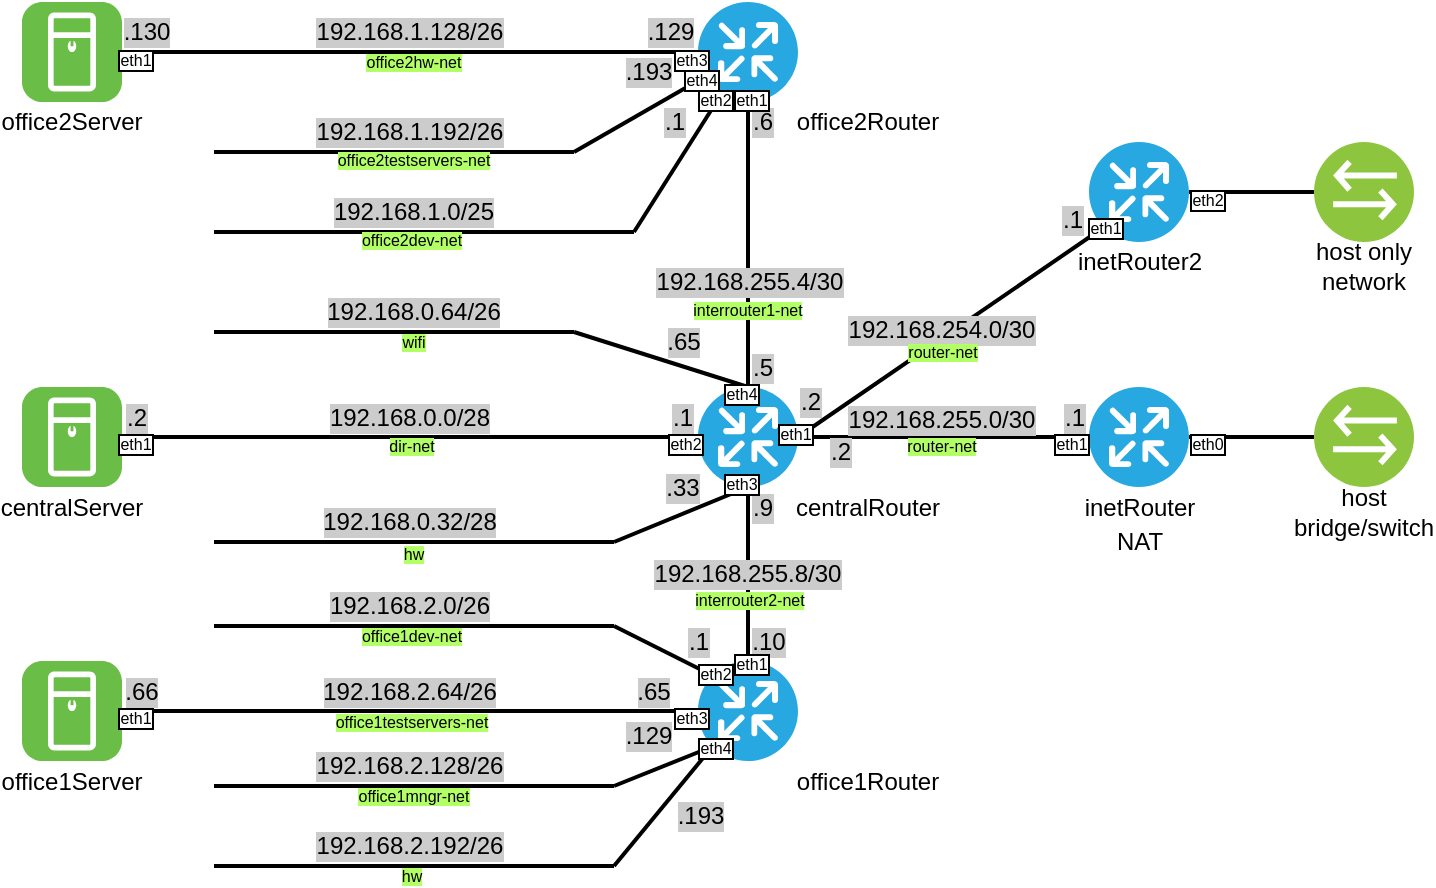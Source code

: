 <mxfile version="11.1.4" type="device"><diagram id="wCOB7Mn3mTyxz99wzJZy" name="Page-1"><mxGraphModel dx="748" dy="563" grid="1" gridSize="5" guides="1" tooltips="1" connect="1" arrows="1" fold="1" page="1" pageScale="1" pageWidth="1169" pageHeight="827" math="0" shadow="0"><root><mxCell id="0"/><mxCell id="1" parent="0"/><mxCell id="hw27MBPAoqrl_ZvKj2Mf-47" style="edgeStyle=none;rounded=0;orthogonalLoop=1;jettySize=auto;html=1;endArrow=none;endFill=0;strokeWidth=2;exitX=0.145;exitY=0.145;exitDx=0;exitDy=0;exitPerimeter=0;" parent="1" source="hw27MBPAoqrl_ZvKj2Mf-4" edge="1"><mxGeometry relative="1" as="geometry"><mxPoint x="532" y="508" as="targetPoint"/><mxPoint x="532" y="468" as="sourcePoint"/></mxGeometry></mxCell><mxCell id="hw27MBPAoqrl_ZvKj2Mf-16" style="edgeStyle=none;rounded=0;orthogonalLoop=1;jettySize=auto;html=1;exitX=1;exitY=0.5;exitDx=0;exitDy=0;exitPerimeter=0;entryX=0;entryY=0.5;entryDx=0;entryDy=0;endArrow=none;endFill=0;strokeWidth=2;" parent="1" source="hw27MBPAoqrl_ZvKj2Mf-1" target="hw27MBPAoqrl_ZvKj2Mf-15" edge="1"><mxGeometry relative="1" as="geometry"/></mxCell><mxCell id="hw27MBPAoqrl_ZvKj2Mf-1" value="" style="verticalLabelPosition=bottom;html=1;fillColor=#28A8E0;verticalAlign=top;points=[[0.145,0.145,0],[0.856,0.145,0],[0.855,0.855,0],[0.145,0.855,0],[0.5,0,0], [1,0.5,0], [0.5,1,0],[0,0.5,0]];pointerEvents=1;align=center;shape=mxgraph.cisco_safe.capability.routing;" parent="1" vertex="1"><mxGeometry x="769.5" y="388.5" width="50" height="50" as="geometry"/></mxCell><mxCell id="hw27MBPAoqrl_ZvKj2Mf-8" style="rounded=0;orthogonalLoop=1;jettySize=auto;html=1;exitX=1;exitY=0.5;exitDx=0;exitDy=0;exitPerimeter=0;entryX=0;entryY=0.5;entryDx=0;entryDy=0;entryPerimeter=0;endArrow=none;endFill=0;strokeWidth=2;" parent="1" source="hw27MBPAoqrl_ZvKj2Mf-2" target="hw27MBPAoqrl_ZvKj2Mf-1" edge="1"><mxGeometry relative="1" as="geometry"/></mxCell><mxCell id="hw27MBPAoqrl_ZvKj2Mf-9" style="edgeStyle=none;rounded=0;orthogonalLoop=1;jettySize=auto;html=1;exitX=0.5;exitY=0;exitDx=0;exitDy=0;exitPerimeter=0;entryX=0.5;entryY=1;entryDx=0;entryDy=0;entryPerimeter=0;endArrow=none;endFill=0;strokeWidth=2;" parent="1" source="hw27MBPAoqrl_ZvKj2Mf-2" target="hw27MBPAoqrl_ZvKj2Mf-3" edge="1"><mxGeometry relative="1" as="geometry"/></mxCell><mxCell id="hw27MBPAoqrl_ZvKj2Mf-10" style="edgeStyle=none;rounded=0;orthogonalLoop=1;jettySize=auto;html=1;exitX=0.5;exitY=1;exitDx=0;exitDy=0;exitPerimeter=0;entryX=0.5;entryY=0;entryDx=0;entryDy=0;entryPerimeter=0;endArrow=none;endFill=0;strokeWidth=2;" parent="1" source="hw27MBPAoqrl_ZvKj2Mf-2" target="hw27MBPAoqrl_ZvKj2Mf-4" edge="1"><mxGeometry relative="1" as="geometry"/></mxCell><mxCell id="hw27MBPAoqrl_ZvKj2Mf-11" style="edgeStyle=none;rounded=0;orthogonalLoop=1;jettySize=auto;html=1;exitX=0;exitY=0.5;exitDx=0;exitDy=0;exitPerimeter=0;entryX=1;entryY=0.5;entryDx=0;entryDy=0;entryPerimeter=0;endArrow=none;endFill=0;strokeWidth=2;" parent="1" source="hw27MBPAoqrl_ZvKj2Mf-2" target="hw27MBPAoqrl_ZvKj2Mf-5" edge="1"><mxGeometry relative="1" as="geometry"/></mxCell><mxCell id="hw27MBPAoqrl_ZvKj2Mf-39" style="edgeStyle=none;rounded=0;orthogonalLoop=1;jettySize=auto;html=1;endArrow=none;endFill=0;strokeWidth=2;exitX=0.5;exitY=0;exitDx=0;exitDy=0;exitPerimeter=0;" parent="1" source="hw27MBPAoqrl_ZvKj2Mf-2" edge="1"><mxGeometry relative="1" as="geometry"><mxPoint x="512" y="361" as="targetPoint"/></mxGeometry></mxCell><mxCell id="hw27MBPAoqrl_ZvKj2Mf-40" style="edgeStyle=none;rounded=0;orthogonalLoop=1;jettySize=auto;html=1;endArrow=none;endFill=0;strokeWidth=2;exitX=0.5;exitY=1;exitDx=0;exitDy=0;exitPerimeter=0;" parent="1" source="hw27MBPAoqrl_ZvKj2Mf-2" edge="1"><mxGeometry relative="1" as="geometry"><mxPoint x="532" y="466" as="targetPoint"/></mxGeometry></mxCell><mxCell id="31sORAovR5N-YYsuHTRW-7" style="edgeStyle=none;rounded=0;orthogonalLoop=1;jettySize=auto;html=1;exitX=1;exitY=0.5;exitDx=0;exitDy=0;exitPerimeter=0;endArrow=none;endFill=0;strokeWidth=2;entryX=0.145;entryY=0.855;entryDx=0;entryDy=0;entryPerimeter=0;" edge="1" parent="1" source="hw27MBPAoqrl_ZvKj2Mf-2" target="31sORAovR5N-YYsuHTRW-1"><mxGeometry relative="1" as="geometry"><mxPoint x="635" y="385" as="targetPoint"/></mxGeometry></mxCell><mxCell id="hw27MBPAoqrl_ZvKj2Mf-2" value="" style="verticalLabelPosition=bottom;html=1;fillColor=#28A8E0;verticalAlign=top;points=[[0.145,0.145,0],[0.856,0.145,0],[0.855,0.855,0],[0.145,0.855,0],[0.5,0,0], [1,0.5,0], [0.5,1,0],[0,0.5,0]];pointerEvents=1;align=center;shape=mxgraph.cisco_safe.capability.routing;" parent="1" vertex="1"><mxGeometry x="574" y="388.5" width="50" height="50" as="geometry"/></mxCell><mxCell id="hw27MBPAoqrl_ZvKj2Mf-13" style="edgeStyle=none;rounded=0;orthogonalLoop=1;jettySize=auto;html=1;exitX=0;exitY=0.5;exitDx=0;exitDy=0;exitPerimeter=0;entryX=1;entryY=0.5;entryDx=0;entryDy=0;entryPerimeter=0;endArrow=none;endFill=0;strokeWidth=2;" parent="1" source="hw27MBPAoqrl_ZvKj2Mf-3" target="hw27MBPAoqrl_ZvKj2Mf-6" edge="1"><mxGeometry relative="1" as="geometry"/></mxCell><mxCell id="hw27MBPAoqrl_ZvKj2Mf-3" value="" style="verticalLabelPosition=bottom;html=1;fillColor=#28A8E0;verticalAlign=top;points=[[0.145,0.145,0],[0.856,0.145,0],[0.855,0.855,0],[0.145,0.855,0],[0.5,0,0], [1,0.5,0], [0.5,1,0],[0,0.5,0]];pointerEvents=1;align=center;shape=mxgraph.cisco_safe.capability.routing;" parent="1" vertex="1"><mxGeometry x="574" y="196" width="50" height="50" as="geometry"/></mxCell><mxCell id="hw27MBPAoqrl_ZvKj2Mf-12" style="edgeStyle=none;rounded=0;orthogonalLoop=1;jettySize=auto;html=1;exitX=0;exitY=0.5;exitDx=0;exitDy=0;exitPerimeter=0;entryX=1;entryY=0.5;entryDx=0;entryDy=0;entryPerimeter=0;endArrow=none;endFill=0;strokeWidth=2;" parent="1" source="hw27MBPAoqrl_ZvKj2Mf-4" target="hw27MBPAoqrl_ZvKj2Mf-7" edge="1"><mxGeometry relative="1" as="geometry"/></mxCell><mxCell id="hw27MBPAoqrl_ZvKj2Mf-4" value="" style="verticalLabelPosition=bottom;html=1;fillColor=#28A8E0;verticalAlign=top;points=[[0.145,0.145,0],[0.856,0.145,0],[0.855,0.855,0],[0.145,0.855,0],[0.5,0,0], [1,0.5,0], [0.5,1,0],[0,0.5,0]];pointerEvents=1;align=center;shape=mxgraph.cisco_safe.capability.routing;" parent="1" vertex="1"><mxGeometry x="574" y="525.5" width="50" height="50" as="geometry"/></mxCell><mxCell id="hw27MBPAoqrl_ZvKj2Mf-5" value="" style="verticalLabelPosition=bottom;html=1;fillColor=#6ABD46;verticalAlign=top;align=center;points=[[0.06,0.06,0],[0.94,0.06,0],[0.94,0.94,0],[0.06,0.94,0],[0.25,0,0],[0.5,0,0],[0.75,0,0],[1,0.25,0],[1,0.5,0],[1,0.75,0],[0.75,1,0],[0.5,1,0],[0.25,1,0],[0,0.75,0],[0,0.5,0],[0,0.25,0]];pointerEvents=1;shape=mxgraph.cisco_safe.architecture.server;" parent="1" vertex="1"><mxGeometry x="236" y="388.5" width="50" height="50" as="geometry"/></mxCell><mxCell id="hw27MBPAoqrl_ZvKj2Mf-6" value="" style="verticalLabelPosition=bottom;html=1;fillColor=#6ABD46;verticalAlign=top;align=center;points=[[0.06,0.06,0],[0.94,0.06,0],[0.94,0.94,0],[0.06,0.94,0],[0.25,0,0],[0.5,0,0],[0.75,0,0],[1,0.25,0],[1,0.5,0],[1,0.75,0],[0.75,1,0],[0.5,1,0],[0.25,1,0],[0,0.75,0],[0,0.5,0],[0,0.25,0]];pointerEvents=1;shape=mxgraph.cisco_safe.architecture.server;" parent="1" vertex="1"><mxGeometry x="236" y="196" width="50" height="50" as="geometry"/></mxCell><mxCell id="hw27MBPAoqrl_ZvKj2Mf-7" value="" style="verticalLabelPosition=bottom;html=1;fillColor=#6ABD46;verticalAlign=top;align=center;points=[[0.06,0.06,0],[0.94,0.06,0],[0.94,0.94,0],[0.06,0.94,0],[0.25,0,0],[0.5,0,0],[0.75,0,0],[1,0.25,0],[1,0.5,0],[1,0.75,0],[0.75,1,0],[0.5,1,0],[0.25,1,0],[0,0.75,0],[0,0.5,0],[0,0.25,0]];pointerEvents=1;shape=mxgraph.cisco_safe.architecture.server;" parent="1" vertex="1"><mxGeometry x="236" y="525.5" width="50" height="50" as="geometry"/></mxCell><mxCell id="hw27MBPAoqrl_ZvKj2Mf-15" value="" style="aspect=fixed;perimeter=ellipsePerimeter;html=1;align=center;shadow=0;dashed=0;fontColor=#4277BB;labelBackgroundColor=#ffffff;fontSize=12;spacingTop=3;image;image=img/lib/ibm/vpc/Bridge.svg;" parent="1" vertex="1"><mxGeometry x="882" y="388.5" width="50" height="50" as="geometry"/></mxCell><mxCell id="hw27MBPAoqrl_ZvKj2Mf-17" value="inetRouter" style="text;html=1;strokeColor=none;fillColor=none;align=center;verticalAlign=middle;whiteSpace=wrap;rounded=0;" parent="1" vertex="1"><mxGeometry x="759.5" y="438.5" width="70" height="20" as="geometry"/></mxCell><mxCell id="hw27MBPAoqrl_ZvKj2Mf-18" value="centralRouter" style="text;html=1;strokeColor=none;fillColor=none;align=center;verticalAlign=middle;whiteSpace=wrap;rounded=0;" parent="1" vertex="1"><mxGeometry x="624" y="438.5" width="70" height="20" as="geometry"/></mxCell><mxCell id="hw27MBPAoqrl_ZvKj2Mf-19" value="office1Router" style="text;html=1;strokeColor=none;fillColor=none;align=center;verticalAlign=middle;whiteSpace=wrap;rounded=0;" parent="1" vertex="1"><mxGeometry x="624" y="575.5" width="70" height="20" as="geometry"/></mxCell><mxCell id="hw27MBPAoqrl_ZvKj2Mf-20" value="office2Router" style="text;html=1;strokeColor=none;fillColor=none;align=center;verticalAlign=middle;whiteSpace=wrap;rounded=0;" parent="1" vertex="1"><mxGeometry x="624" y="246" width="70" height="20" as="geometry"/></mxCell><mxCell id="hw27MBPAoqrl_ZvKj2Mf-21" value="centralServer" style="text;html=1;strokeColor=none;fillColor=none;align=center;verticalAlign=middle;whiteSpace=wrap;rounded=0;" parent="1" vertex="1"><mxGeometry x="226" y="438.5" width="70" height="20" as="geometry"/></mxCell><mxCell id="hw27MBPAoqrl_ZvKj2Mf-22" value="office2Server" style="text;html=1;strokeColor=none;fillColor=none;align=center;verticalAlign=middle;whiteSpace=wrap;rounded=0;" parent="1" vertex="1"><mxGeometry x="226" y="246" width="70" height="20" as="geometry"/></mxCell><mxCell id="hw27MBPAoqrl_ZvKj2Mf-23" value="office1Server" style="text;html=1;strokeColor=none;fillColor=none;align=center;verticalAlign=middle;whiteSpace=wrap;rounded=0;" parent="1" vertex="1"><mxGeometry x="226" y="575.5" width="70" height="20" as="geometry"/></mxCell><mxCell id="hw27MBPAoqrl_ZvKj2Mf-24" value="NAT" style="text;html=1;strokeColor=none;fillColor=none;align=center;verticalAlign=middle;whiteSpace=wrap;rounded=0;" parent="1" vertex="1"><mxGeometry x="759.5" y="456" width="70" height="20" as="geometry"/></mxCell><mxCell id="hw27MBPAoqrl_ZvKj2Mf-25" value="192.168.255.0/30" style="text;html=1;strokeColor=none;fillColor=none;align=center;verticalAlign=middle;whiteSpace=wrap;rounded=0;labelBackgroundColor=#CCCCCC;" parent="1" vertex="1"><mxGeometry x="646" y="394.5" width="100" height="20" as="geometry"/></mxCell><mxCell id="hw27MBPAoqrl_ZvKj2Mf-26" value=".1" style="text;html=1;strokeColor=none;fillColor=none;align=center;verticalAlign=middle;whiteSpace=wrap;rounded=0;labelBackgroundColor=#CCCCCC;" parent="1" vertex="1"><mxGeometry x="754.5" y="393.5" width="15" height="20" as="geometry"/></mxCell><mxCell id="hw27MBPAoqrl_ZvKj2Mf-28" value=".2" style="text;html=1;strokeColor=none;fillColor=none;align=center;verticalAlign=middle;whiteSpace=wrap;rounded=0;labelBackgroundColor=#CCCCCC;" parent="1" vertex="1"><mxGeometry x="638" y="411" width="15" height="20" as="geometry"/></mxCell><mxCell id="hw27MBPAoqrl_ZvKj2Mf-29" value="192.168.255.4/30" style="text;html=1;strokeColor=none;fillColor=none;align=center;verticalAlign=middle;whiteSpace=wrap;rounded=0;labelBackgroundColor=#CCCCCC;" parent="1" vertex="1"><mxGeometry x="549.5" y="326" width="100" height="20" as="geometry"/></mxCell><mxCell id="hw27MBPAoqrl_ZvKj2Mf-30" value="192.168.255.8/30" style="text;html=1;strokeColor=none;fillColor=none;align=center;verticalAlign=middle;whiteSpace=wrap;rounded=0;labelBackgroundColor=#CCCCCC;" parent="1" vertex="1"><mxGeometry x="549" y="472" width="100" height="20" as="geometry"/></mxCell><mxCell id="hw27MBPAoqrl_ZvKj2Mf-31" value=".5" style="text;html=1;strokeColor=none;fillColor=none;align=center;verticalAlign=middle;whiteSpace=wrap;rounded=0;labelBackgroundColor=#CCCCCC;" parent="1" vertex="1"><mxGeometry x="599" y="368.5" width="15" height="20" as="geometry"/></mxCell><mxCell id="hw27MBPAoqrl_ZvKj2Mf-32" value=".9" style="text;html=1;strokeColor=none;fillColor=none;align=center;verticalAlign=middle;whiteSpace=wrap;rounded=0;labelBackgroundColor=#CCCCCC;" parent="1" vertex="1"><mxGeometry x="599" y="438.5" width="15" height="20" as="geometry"/></mxCell><mxCell id="hw27MBPAoqrl_ZvKj2Mf-33" value=".10" style="text;html=1;strokeColor=none;fillColor=none;align=center;verticalAlign=middle;whiteSpace=wrap;rounded=0;labelBackgroundColor=#CCCCCC;" parent="1" vertex="1"><mxGeometry x="602" y="505.5" width="15" height="20" as="geometry"/></mxCell><mxCell id="hw27MBPAoqrl_ZvKj2Mf-34" value=".6" style="text;html=1;strokeColor=none;fillColor=none;align=center;verticalAlign=middle;whiteSpace=wrap;rounded=0;labelBackgroundColor=#CCCCCC;" parent="1" vertex="1"><mxGeometry x="599" y="246" width="15" height="20" as="geometry"/></mxCell><mxCell id="hw27MBPAoqrl_ZvKj2Mf-35" value=".1" style="text;html=1;strokeColor=none;fillColor=none;align=center;verticalAlign=middle;whiteSpace=wrap;rounded=0;labelBackgroundColor=#CCCCCC;" parent="1" vertex="1"><mxGeometry x="559" y="393.5" width="15" height="20" as="geometry"/></mxCell><mxCell id="hw27MBPAoqrl_ZvKj2Mf-36" value=".2" style="text;html=1;strokeColor=none;fillColor=none;align=center;verticalAlign=middle;whiteSpace=wrap;rounded=0;labelBackgroundColor=#CCCCCC;" parent="1" vertex="1"><mxGeometry x="286" y="393.5" width="15" height="20" as="geometry"/></mxCell><mxCell id="hw27MBPAoqrl_ZvKj2Mf-37" value="192.168.0.0/28" style="text;html=1;strokeColor=none;fillColor=none;align=center;verticalAlign=middle;whiteSpace=wrap;rounded=0;labelBackgroundColor=#CCCCCC;" parent="1" vertex="1"><mxGeometry x="380" y="396" width="100" height="15" as="geometry"/></mxCell><mxCell id="hw27MBPAoqrl_ZvKj2Mf-41" style="edgeStyle=none;rounded=0;orthogonalLoop=1;jettySize=auto;html=1;endArrow=none;endFill=0;strokeWidth=2;" parent="1" edge="1"><mxGeometry relative="1" as="geometry"><mxPoint x="332" y="361" as="targetPoint"/><mxPoint x="512" y="361" as="sourcePoint"/></mxGeometry></mxCell><mxCell id="hw27MBPAoqrl_ZvKj2Mf-42" style="edgeStyle=none;rounded=0;orthogonalLoop=1;jettySize=auto;html=1;endArrow=none;endFill=0;strokeWidth=2;" parent="1" edge="1"><mxGeometry relative="1" as="geometry"><mxPoint x="332" y="466" as="targetPoint"/><mxPoint x="532" y="466" as="sourcePoint"/></mxGeometry></mxCell><mxCell id="hw27MBPAoqrl_ZvKj2Mf-43" value="192.168.0.32/28" style="text;html=1;strokeColor=none;fillColor=none;align=center;verticalAlign=middle;whiteSpace=wrap;rounded=0;labelBackgroundColor=#CCCCCC;" parent="1" vertex="1"><mxGeometry x="380" y="446" width="100" height="20" as="geometry"/></mxCell><mxCell id="hw27MBPAoqrl_ZvKj2Mf-44" value="192.168.0.64/26" style="text;html=1;strokeColor=none;fillColor=none;align=center;verticalAlign=middle;whiteSpace=wrap;rounded=0;labelBackgroundColor=#CCCCCC;" parent="1" vertex="1"><mxGeometry x="382" y="341" width="100" height="20" as="geometry"/></mxCell><mxCell id="hw27MBPAoqrl_ZvKj2Mf-45" value=".33" style="text;html=1;strokeColor=none;fillColor=none;align=center;verticalAlign=middle;whiteSpace=wrap;rounded=0;labelBackgroundColor=#CCCCCC;" parent="1" vertex="1"><mxGeometry x="559" y="428.5" width="15" height="20" as="geometry"/></mxCell><mxCell id="hw27MBPAoqrl_ZvKj2Mf-46" value=".65" style="text;html=1;strokeColor=none;fillColor=none;align=center;verticalAlign=middle;whiteSpace=wrap;rounded=0;labelBackgroundColor=#CCCCCC;" parent="1" vertex="1"><mxGeometry x="557.5" y="356" width="18" height="20" as="geometry"/></mxCell><mxCell id="hw27MBPAoqrl_ZvKj2Mf-48" value="192.168.2.64/26" style="text;html=1;strokeColor=none;fillColor=none;align=center;verticalAlign=middle;whiteSpace=wrap;rounded=0;labelBackgroundColor=#CCCCCC;" parent="1" vertex="1"><mxGeometry x="380" y="530.5" width="100" height="20" as="geometry"/></mxCell><mxCell id="hw27MBPAoqrl_ZvKj2Mf-49" value=".65" style="text;html=1;strokeColor=none;fillColor=none;align=center;verticalAlign=middle;whiteSpace=wrap;rounded=0;labelBackgroundColor=#CCCCCC;" parent="1" vertex="1"><mxGeometry x="542" y="531" width="20" height="20" as="geometry"/></mxCell><mxCell id="hw27MBPAoqrl_ZvKj2Mf-50" value=".66" style="text;html=1;strokeColor=none;fillColor=none;align=center;verticalAlign=middle;whiteSpace=wrap;rounded=0;labelBackgroundColor=#CCCCCC;" parent="1" vertex="1"><mxGeometry x="286" y="530.5" width="20" height="20" as="geometry"/></mxCell><mxCell id="hw27MBPAoqrl_ZvKj2Mf-51" style="edgeStyle=none;rounded=0;orthogonalLoop=1;jettySize=auto;html=1;endArrow=none;endFill=0;strokeWidth=2;" parent="1" edge="1"><mxGeometry relative="1" as="geometry"><mxPoint x="332" y="508" as="targetPoint"/><mxPoint x="532" y="508" as="sourcePoint"/></mxGeometry></mxCell><mxCell id="hw27MBPAoqrl_ZvKj2Mf-52" value="192.168.2.0/26" style="text;html=1;strokeColor=none;fillColor=none;align=center;verticalAlign=middle;whiteSpace=wrap;rounded=0;labelBackgroundColor=#CCCCCC;" parent="1" vertex="1"><mxGeometry x="380" y="488" width="100" height="20" as="geometry"/></mxCell><mxCell id="hw27MBPAoqrl_ZvKj2Mf-53" value=".1" style="text;html=1;strokeColor=none;fillColor=none;align=center;verticalAlign=middle;whiteSpace=wrap;rounded=0;labelBackgroundColor=#CCCCCC;" parent="1" vertex="1"><mxGeometry x="566.5" y="505.5" width="15" height="20" as="geometry"/></mxCell><mxCell id="hw27MBPAoqrl_ZvKj2Mf-54" style="edgeStyle=none;rounded=0;orthogonalLoop=1;jettySize=auto;html=1;endArrow=none;endFill=0;strokeWidth=2;exitX=0.145;exitY=0.855;exitDx=0;exitDy=0;exitPerimeter=0;" parent="1" source="hw27MBPAoqrl_ZvKj2Mf-4" edge="1"><mxGeometry relative="1" as="geometry"><mxPoint x="532" y="588" as="targetPoint"/><mxPoint x="562" y="568" as="sourcePoint"/></mxGeometry></mxCell><mxCell id="hw27MBPAoqrl_ZvKj2Mf-55" style="edgeStyle=none;rounded=0;orthogonalLoop=1;jettySize=auto;html=1;endArrow=none;endFill=0;strokeWidth=2;" parent="1" edge="1"><mxGeometry relative="1" as="geometry"><mxPoint x="332" y="588" as="targetPoint"/><mxPoint x="532" y="588" as="sourcePoint"/></mxGeometry></mxCell><mxCell id="hw27MBPAoqrl_ZvKj2Mf-56" value="192.168.2.128/26" style="text;html=1;strokeColor=none;fillColor=none;align=center;verticalAlign=middle;whiteSpace=wrap;rounded=0;labelBackgroundColor=#CCCCCC;" parent="1" vertex="1"><mxGeometry x="380" y="568" width="100" height="20" as="geometry"/></mxCell><mxCell id="hw27MBPAoqrl_ZvKj2Mf-57" style="edgeStyle=none;rounded=0;orthogonalLoop=1;jettySize=auto;html=1;endArrow=none;endFill=0;strokeWidth=2;" parent="1" edge="1"><mxGeometry relative="1" as="geometry"><mxPoint x="332" y="628" as="targetPoint"/><mxPoint x="532" y="628" as="sourcePoint"/></mxGeometry></mxCell><mxCell id="hw27MBPAoqrl_ZvKj2Mf-58" value="192.168.2.192/26" style="text;html=1;strokeColor=none;fillColor=none;align=center;verticalAlign=middle;whiteSpace=wrap;rounded=0;labelBackgroundColor=#CCCCCC;" parent="1" vertex="1"><mxGeometry x="380" y="608" width="100" height="20" as="geometry"/></mxCell><mxCell id="hw27MBPAoqrl_ZvKj2Mf-59" style="edgeStyle=none;rounded=0;orthogonalLoop=1;jettySize=auto;html=1;endArrow=none;endFill=0;strokeWidth=2;exitX=0.145;exitY=0.855;exitDx=0;exitDy=0;exitPerimeter=0;" parent="1" source="hw27MBPAoqrl_ZvKj2Mf-4" edge="1"><mxGeometry relative="1" as="geometry"><mxPoint x="532" y="628" as="targetPoint"/><mxPoint x="579" y="569.493" as="sourcePoint"/></mxGeometry></mxCell><mxCell id="hw27MBPAoqrl_ZvKj2Mf-60" value=".129" style="text;html=1;strokeColor=none;fillColor=none;align=center;verticalAlign=middle;whiteSpace=wrap;rounded=0;labelBackgroundColor=#CCCCCC;" parent="1" vertex="1"><mxGeometry x="537" y="553" width="25" height="20" as="geometry"/></mxCell><mxCell id="hw27MBPAoqrl_ZvKj2Mf-61" value=".193" style="text;html=1;strokeColor=none;fillColor=none;align=center;verticalAlign=middle;whiteSpace=wrap;rounded=0;labelBackgroundColor=#CCCCCC;" parent="1" vertex="1"><mxGeometry x="563" y="593" width="25" height="20" as="geometry"/></mxCell><mxCell id="hw27MBPAoqrl_ZvKj2Mf-62" value="192.168.1.128/26" style="text;html=1;strokeColor=none;fillColor=none;align=center;verticalAlign=middle;whiteSpace=wrap;rounded=0;labelBackgroundColor=#CCCCCC;" parent="1" vertex="1"><mxGeometry x="380" y="201" width="100" height="20" as="geometry"/></mxCell><mxCell id="hw27MBPAoqrl_ZvKj2Mf-63" value=".129" style="text;html=1;strokeColor=none;fillColor=none;align=center;verticalAlign=middle;whiteSpace=wrap;rounded=0;labelBackgroundColor=#CCCCCC;" parent="1" vertex="1"><mxGeometry x="547" y="201" width="27" height="20" as="geometry"/></mxCell><mxCell id="hw27MBPAoqrl_ZvKj2Mf-64" value=".130" style="text;html=1;strokeColor=none;fillColor=none;align=center;verticalAlign=middle;whiteSpace=wrap;rounded=0;labelBackgroundColor=#CCCCCC;" parent="1" vertex="1"><mxGeometry x="286" y="201" width="25" height="20" as="geometry"/></mxCell><mxCell id="hw27MBPAoqrl_ZvKj2Mf-65" style="edgeStyle=none;rounded=0;orthogonalLoop=1;jettySize=auto;html=1;endArrow=none;endFill=0;strokeWidth=2;" parent="1" source="hw27MBPAoqrl_ZvKj2Mf-3" edge="1"><mxGeometry relative="1" as="geometry"><mxPoint x="512" y="271" as="targetPoint"/><mxPoint x="574" y="237.149" as="sourcePoint"/></mxGeometry></mxCell><mxCell id="hw27MBPAoqrl_ZvKj2Mf-66" style="edgeStyle=none;rounded=0;orthogonalLoop=1;jettySize=auto;html=1;endArrow=none;endFill=0;strokeWidth=2;" parent="1" edge="1"><mxGeometry relative="1" as="geometry"><mxPoint x="332" y="271" as="targetPoint"/><mxPoint x="512" y="271" as="sourcePoint"/></mxGeometry></mxCell><mxCell id="hw27MBPAoqrl_ZvKj2Mf-67" value="192.168.1.0/25" style="text;html=1;strokeColor=none;fillColor=none;align=center;verticalAlign=middle;whiteSpace=wrap;rounded=0;labelBackgroundColor=#CCCCCC;" parent="1" vertex="1"><mxGeometry x="382" y="293.5" width="100" height="15" as="geometry"/></mxCell><mxCell id="hw27MBPAoqrl_ZvKj2Mf-68" value=".1" style="text;html=1;strokeColor=none;fillColor=none;align=center;verticalAlign=middle;whiteSpace=wrap;rounded=0;labelBackgroundColor=#CCCCCC;" parent="1" vertex="1"><mxGeometry x="554.5" y="246" width="15" height="20" as="geometry"/></mxCell><mxCell id="hw27MBPAoqrl_ZvKj2Mf-69" value="192.168.1.192/26" style="text;html=1;strokeColor=none;fillColor=none;align=center;verticalAlign=middle;whiteSpace=wrap;rounded=0;labelBackgroundColor=#CCCCCC;" parent="1" vertex="1"><mxGeometry x="380" y="253.5" width="100" height="15" as="geometry"/></mxCell><mxCell id="hw27MBPAoqrl_ZvKj2Mf-70" style="edgeStyle=none;rounded=0;orthogonalLoop=1;jettySize=auto;html=1;endArrow=none;endFill=0;strokeWidth=2;" parent="1" edge="1"><mxGeometry relative="1" as="geometry"><mxPoint x="332" y="311" as="targetPoint"/><mxPoint x="542" y="311" as="sourcePoint"/></mxGeometry></mxCell><mxCell id="hw27MBPAoqrl_ZvKj2Mf-71" style="edgeStyle=none;rounded=0;orthogonalLoop=1;jettySize=auto;html=1;endArrow=none;endFill=0;strokeWidth=2;" parent="1" source="hw27MBPAoqrl_ZvKj2Mf-3" edge="1"><mxGeometry relative="1" as="geometry"><mxPoint x="542" y="311" as="targetPoint"/><mxPoint x="582.714" y="248.5" as="sourcePoint"/></mxGeometry></mxCell><mxCell id="hw27MBPAoqrl_ZvKj2Mf-72" value=".193" style="text;html=1;strokeColor=none;fillColor=none;align=center;verticalAlign=middle;whiteSpace=wrap;rounded=0;labelBackgroundColor=#CCCCCC;" parent="1" vertex="1"><mxGeometry x="542" y="221" width="15" height="20" as="geometry"/></mxCell><mxCell id="hw27MBPAoqrl_ZvKj2Mf-74" value="host bridge/switch" style="text;html=1;strokeColor=none;fillColor=none;align=center;verticalAlign=middle;whiteSpace=wrap;rounded=0;" parent="1" vertex="1"><mxGeometry x="872" y="438.5" width="70" height="25" as="geometry"/></mxCell><mxCell id="hw27MBPAoqrl_ZvKj2Mf-76" value="eth1" style="text;html=1;strokeColor=none;fillColor=none;align=center;verticalAlign=middle;whiteSpace=wrap;rounded=0;labelBackgroundColor=#ffffff;labelBorderColor=#000000;fontSize=8;spacing=0;" parent="1" vertex="1"><mxGeometry x="752" y="411" width="18" height="12" as="geometry"/></mxCell><mxCell id="hw27MBPAoqrl_ZvKj2Mf-77" value="eth0" style="text;html=1;strokeColor=none;fillColor=none;align=center;verticalAlign=middle;whiteSpace=wrap;rounded=0;labelBackgroundColor=#ffffff;labelBorderColor=#000000;fontSize=8;spacing=0;" parent="1" vertex="1"><mxGeometry x="819.5" y="411" width="18" height="12" as="geometry"/></mxCell><mxCell id="hw27MBPAoqrl_ZvKj2Mf-78" value="eth1" style="text;html=1;strokeColor=none;fillColor=none;align=center;verticalAlign=middle;whiteSpace=wrap;rounded=0;labelBackgroundColor=#ffffff;labelBorderColor=#000000;fontSize=8;spacing=0;" parent="1" vertex="1"><mxGeometry x="613.5" y="406" width="18" height="12" as="geometry"/></mxCell><mxCell id="hw27MBPAoqrl_ZvKj2Mf-79" value="eth2" style="text;html=1;strokeColor=none;fillColor=none;align=center;verticalAlign=middle;whiteSpace=wrap;rounded=0;labelBackgroundColor=#ffffff;labelBorderColor=#000000;fontSize=8;spacing=0;" parent="1" vertex="1"><mxGeometry x="559" y="411" width="18" height="12" as="geometry"/></mxCell><mxCell id="hw27MBPAoqrl_ZvKj2Mf-80" value="eth3" style="text;html=1;strokeColor=none;fillColor=none;align=center;verticalAlign=middle;whiteSpace=wrap;rounded=0;labelBackgroundColor=#ffffff;labelBorderColor=#000000;fontSize=8;spacing=0;" parent="1" vertex="1"><mxGeometry x="587" y="431" width="18" height="12" as="geometry"/></mxCell><mxCell id="hw27MBPAoqrl_ZvKj2Mf-81" value="eth4" style="text;html=1;strokeColor=none;fillColor=none;align=center;verticalAlign=middle;whiteSpace=wrap;rounded=0;labelBackgroundColor=#ffffff;labelBorderColor=#000000;fontSize=8;spacing=0;" parent="1" vertex="1"><mxGeometry x="587" y="386" width="18" height="12" as="geometry"/></mxCell><mxCell id="hw27MBPAoqrl_ZvKj2Mf-82" value="eth1" style="text;html=1;strokeColor=none;fillColor=none;align=center;verticalAlign=middle;whiteSpace=wrap;rounded=0;labelBackgroundColor=#ffffff;labelBorderColor=#000000;fontSize=8;spacing=0;" parent="1" vertex="1"><mxGeometry x="283.5" y="411" width="18" height="12" as="geometry"/></mxCell><mxCell id="hw27MBPAoqrl_ZvKj2Mf-83" value="eth1" style="text;html=1;strokeColor=none;fillColor=none;align=center;verticalAlign=middle;whiteSpace=wrap;rounded=0;labelBackgroundColor=#ffffff;labelBorderColor=#000000;fontSize=8;spacing=0;" parent="1" vertex="1"><mxGeometry x="591.5" y="238.5" width="18" height="12" as="geometry"/></mxCell><mxCell id="hw27MBPAoqrl_ZvKj2Mf-84" value="eth2" style="text;html=1;strokeColor=none;fillColor=none;align=center;verticalAlign=middle;whiteSpace=wrap;rounded=0;labelBackgroundColor=#ffffff;labelBorderColor=#000000;fontSize=8;spacing=0;" parent="1" vertex="1"><mxGeometry x="573.5" y="238.5" width="18" height="12" as="geometry"/></mxCell><mxCell id="hw27MBPAoqrl_ZvKj2Mf-85" value="eth3" style="text;html=1;strokeColor=none;fillColor=none;align=center;verticalAlign=middle;whiteSpace=wrap;rounded=0;labelBackgroundColor=#ffffff;labelBorderColor=#000000;fontSize=8;spacing=0;" parent="1" vertex="1"><mxGeometry x="562" y="218.5" width="18" height="12" as="geometry"/></mxCell><mxCell id="hw27MBPAoqrl_ZvKj2Mf-86" value="eth4" style="text;html=1;strokeColor=none;fillColor=none;align=center;verticalAlign=middle;whiteSpace=wrap;rounded=0;labelBackgroundColor=#ffffff;labelBorderColor=#000000;fontSize=8;spacing=0;" parent="1" vertex="1"><mxGeometry x="567" y="228.5" width="18" height="12" as="geometry"/></mxCell><mxCell id="hw27MBPAoqrl_ZvKj2Mf-88" value="eth1" style="text;html=1;strokeColor=none;fillColor=none;align=center;verticalAlign=middle;whiteSpace=wrap;rounded=0;labelBackgroundColor=#ffffff;labelBorderColor=#000000;fontSize=8;spacing=0;" parent="1" vertex="1"><mxGeometry x="283.5" y="218.5" width="18" height="12" as="geometry"/></mxCell><mxCell id="hw27MBPAoqrl_ZvKj2Mf-89" value="eth1" style="text;html=1;strokeColor=none;fillColor=none;align=center;verticalAlign=middle;whiteSpace=wrap;rounded=0;labelBackgroundColor=#ffffff;labelBorderColor=#000000;fontSize=8;spacing=0;" parent="1" vertex="1"><mxGeometry x="592" y="521" width="18" height="12" as="geometry"/></mxCell><mxCell id="hw27MBPAoqrl_ZvKj2Mf-90" value="eth2" style="text;html=1;strokeColor=none;fillColor=none;align=center;verticalAlign=middle;whiteSpace=wrap;rounded=0;labelBackgroundColor=#ffffff;labelBorderColor=#000000;fontSize=8;spacing=0;" parent="1" vertex="1"><mxGeometry x="574" y="526" width="18" height="12" as="geometry"/></mxCell><mxCell id="hw27MBPAoqrl_ZvKj2Mf-91" value="eth3" style="text;html=1;strokeColor=none;fillColor=none;align=center;verticalAlign=middle;whiteSpace=wrap;rounded=0;labelBackgroundColor=#ffffff;labelBorderColor=#000000;fontSize=8;spacing=0;" parent="1" vertex="1"><mxGeometry x="562" y="548" width="18" height="12" as="geometry"/></mxCell><mxCell id="hw27MBPAoqrl_ZvKj2Mf-92" value="eth4" style="text;html=1;strokeColor=none;fillColor=none;align=center;verticalAlign=middle;whiteSpace=wrap;rounded=0;labelBackgroundColor=#ffffff;labelBorderColor=#000000;fontSize=8;spacing=0;" parent="1" vertex="1"><mxGeometry x="574" y="563" width="18" height="12" as="geometry"/></mxCell><mxCell id="hw27MBPAoqrl_ZvKj2Mf-93" value="eth1" style="text;html=1;strokeColor=none;fillColor=none;align=center;verticalAlign=middle;whiteSpace=wrap;rounded=0;labelBackgroundColor=#ffffff;labelBorderColor=#000000;fontSize=8;spacing=0;" parent="1" vertex="1"><mxGeometry x="283.5" y="548" width="18" height="12" as="geometry"/></mxCell><mxCell id="fYF7TCwd4WRDXskS5MnX-1" value="router-net" style="text;html=1;strokeColor=none;fillColor=none;align=center;verticalAlign=middle;whiteSpace=wrap;rounded=0;fontSize=8;labelBackgroundColor=#B3FF66;" parent="1" vertex="1"><mxGeometry x="676" y="413" width="40" height="10" as="geometry"/></mxCell><mxCell id="fYF7TCwd4WRDXskS5MnX-2" value="dir-net" style="text;html=1;strokeColor=none;fillColor=none;align=center;verticalAlign=middle;whiteSpace=wrap;rounded=0;fontSize=8;labelBackgroundColor=#B3FF66;" parent="1" vertex="1"><mxGeometry x="410.5" y="413" width="40" height="10" as="geometry"/></mxCell><mxCell id="fYF7TCwd4WRDXskS5MnX-3" value="interrouter1-net" style="text;html=1;strokeColor=none;fillColor=none;align=center;verticalAlign=middle;whiteSpace=wrap;rounded=0;fontSize=8;labelBackgroundColor=#B3FF66;" parent="1" vertex="1"><mxGeometry x="569" y="345" width="60" height="10" as="geometry"/></mxCell><mxCell id="fYF7TCwd4WRDXskS5MnX-4" value="interrouter2-net" style="text;html=1;strokeColor=none;fillColor=none;align=center;verticalAlign=middle;whiteSpace=wrap;rounded=0;fontSize=8;labelBackgroundColor=#B3FF66;" parent="1" vertex="1"><mxGeometry x="569.5" y="490" width="60" height="10" as="geometry"/></mxCell><mxCell id="fYF7TCwd4WRDXskS5MnX-5" value="office1dev-net" style="text;html=1;strokeColor=none;fillColor=none;align=center;verticalAlign=middle;whiteSpace=wrap;rounded=0;fontSize=8;labelBackgroundColor=#B3FF66;" parent="1" vertex="1"><mxGeometry x="400.5" y="508" width="60" height="10" as="geometry"/></mxCell><mxCell id="fYF7TCwd4WRDXskS5MnX-6" value="office1testservers-net" style="text;html=1;strokeColor=none;fillColor=none;align=center;verticalAlign=middle;whiteSpace=wrap;rounded=0;fontSize=8;labelBackgroundColor=#B3FF66;" parent="1" vertex="1"><mxGeometry x="390.5" y="551" width="80" height="10" as="geometry"/></mxCell><mxCell id="fYF7TCwd4WRDXskS5MnX-7" value="office1mngr-net" style="text;html=1;strokeColor=none;fillColor=none;align=center;verticalAlign=middle;whiteSpace=wrap;rounded=0;fontSize=8;labelBackgroundColor=#B3FF66;" parent="1" vertex="1"><mxGeometry x="392" y="588" width="80" height="10" as="geometry"/></mxCell><mxCell id="fYF7TCwd4WRDXskS5MnX-8" value="office2dev-net" style="text;html=1;strokeColor=none;fillColor=none;align=center;verticalAlign=middle;whiteSpace=wrap;rounded=0;fontSize=8;labelBackgroundColor=#B3FF66;" parent="1" vertex="1"><mxGeometry x="400.5" y="310" width="60" height="10" as="geometry"/></mxCell><mxCell id="fYF7TCwd4WRDXskS5MnX-9" value="office2testservers-net" style="text;html=1;strokeColor=none;fillColor=none;align=center;verticalAlign=middle;whiteSpace=wrap;rounded=0;fontSize=8;labelBackgroundColor=#B3FF66;" parent="1" vertex="1"><mxGeometry x="392" y="270" width="80" height="10" as="geometry"/></mxCell><mxCell id="fYF7TCwd4WRDXskS5MnX-10" value="office2hw-net" style="text;html=1;strokeColor=none;fillColor=none;align=center;verticalAlign=middle;whiteSpace=wrap;rounded=0;fontSize=8;labelBackgroundColor=#B3FF66;" parent="1" vertex="1"><mxGeometry x="392" y="221" width="80" height="10" as="geometry"/></mxCell><mxCell id="fYF7TCwd4WRDXskS5MnX-11" value="wifi" style="text;html=1;strokeColor=none;fillColor=none;align=center;verticalAlign=middle;whiteSpace=wrap;rounded=0;fontSize=8;labelBackgroundColor=#B3FF66;" parent="1" vertex="1"><mxGeometry x="402" y="361" width="60" height="10" as="geometry"/></mxCell><mxCell id="fYF7TCwd4WRDXskS5MnX-12" value="hw" style="text;html=1;strokeColor=none;fillColor=none;align=center;verticalAlign=middle;whiteSpace=wrap;rounded=0;fontSize=8;labelBackgroundColor=#B3FF66;" parent="1" vertex="1"><mxGeometry x="402" y="467" width="60" height="10" as="geometry"/></mxCell><mxCell id="fYF7TCwd4WRDXskS5MnX-13" value="hw" style="text;html=1;strokeColor=none;fillColor=none;align=center;verticalAlign=middle;whiteSpace=wrap;rounded=0;fontSize=8;labelBackgroundColor=#B3FF66;" parent="1" vertex="1"><mxGeometry x="400.5" y="628" width="60" height="10" as="geometry"/></mxCell><mxCell id="31sORAovR5N-YYsuHTRW-6" style="edgeStyle=none;rounded=0;orthogonalLoop=1;jettySize=auto;html=1;exitX=1;exitY=0.5;exitDx=0;exitDy=0;exitPerimeter=0;entryX=0;entryY=0.5;entryDx=0;entryDy=0;endArrow=none;endFill=0;strokeWidth=2;" edge="1" parent="1" source="31sORAovR5N-YYsuHTRW-1" target="31sORAovR5N-YYsuHTRW-3"><mxGeometry relative="1" as="geometry"/></mxCell><mxCell id="31sORAovR5N-YYsuHTRW-1" value="" style="verticalLabelPosition=bottom;html=1;fillColor=#28A8E0;verticalAlign=top;points=[[0.145,0.145,0],[0.856,0.145,0],[0.855,0.855,0],[0.145,0.855,0],[0.5,0,0], [1,0.5,0], [0.5,1,0],[0,0.5,0]];pointerEvents=1;align=center;shape=mxgraph.cisco_safe.capability.routing;" vertex="1" parent="1"><mxGeometry x="769.5" y="266" width="50" height="50" as="geometry"/></mxCell><mxCell id="31sORAovR5N-YYsuHTRW-2" value="inetRouter2" style="text;html=1;strokeColor=none;fillColor=none;align=center;verticalAlign=middle;whiteSpace=wrap;rounded=0;" vertex="1" parent="1"><mxGeometry x="759.5" y="316" width="70" height="20" as="geometry"/></mxCell><mxCell id="31sORAovR5N-YYsuHTRW-3" value="" style="aspect=fixed;perimeter=ellipsePerimeter;html=1;align=center;shadow=0;dashed=0;fontColor=#4277BB;labelBackgroundColor=#ffffff;fontSize=12;spacingTop=3;image;image=img/lib/ibm/vpc/Bridge.svg;" vertex="1" parent="1"><mxGeometry x="882" y="266" width="50" height="50" as="geometry"/></mxCell><mxCell id="31sORAovR5N-YYsuHTRW-4" value="host only network" style="text;html=1;strokeColor=none;fillColor=none;align=center;verticalAlign=middle;whiteSpace=wrap;rounded=0;" vertex="1" parent="1"><mxGeometry x="872" y="315" width="70" height="25" as="geometry"/></mxCell><mxCell id="31sORAovR5N-YYsuHTRW-8" value="192.168.254.0/30" style="text;html=1;strokeColor=none;fillColor=none;align=center;verticalAlign=middle;whiteSpace=wrap;rounded=0;labelBackgroundColor=#CCCCCC;" vertex="1" parent="1"><mxGeometry x="646" y="350" width="100" height="20" as="geometry"/></mxCell><mxCell id="31sORAovR5N-YYsuHTRW-9" value=".1" style="text;html=1;strokeColor=none;fillColor=none;align=center;verticalAlign=middle;whiteSpace=wrap;rounded=0;labelBackgroundColor=#CCCCCC;" vertex="1" parent="1"><mxGeometry x="753.5" y="295" width="15" height="20" as="geometry"/></mxCell><mxCell id="31sORAovR5N-YYsuHTRW-10" value=".2" style="text;html=1;strokeColor=none;fillColor=none;align=center;verticalAlign=middle;whiteSpace=wrap;rounded=0;labelBackgroundColor=#CCCCCC;" vertex="1" parent="1"><mxGeometry x="622.5" y="386" width="15" height="20" as="geometry"/></mxCell><mxCell id="31sORAovR5N-YYsuHTRW-11" value="router-net" style="text;html=1;strokeColor=none;fillColor=none;align=center;verticalAlign=middle;whiteSpace=wrap;rounded=0;fontSize=8;labelBackgroundColor=#B3FF66;" vertex="1" parent="1"><mxGeometry x="674.5" y="366" width="43" height="10" as="geometry"/></mxCell><mxCell id="31sORAovR5N-YYsuHTRW-13" value="eth1" style="text;html=1;strokeColor=none;fillColor=none;align=center;verticalAlign=middle;whiteSpace=wrap;rounded=0;labelBackgroundColor=#ffffff;labelBorderColor=#000000;fontSize=8;spacing=0;" vertex="1" parent="1"><mxGeometry x="768.5" y="302.5" width="18" height="12" as="geometry"/></mxCell><mxCell id="31sORAovR5N-YYsuHTRW-14" value="eth2" style="text;html=1;strokeColor=none;fillColor=none;align=center;verticalAlign=middle;whiteSpace=wrap;rounded=0;labelBackgroundColor=#ffffff;labelBorderColor=#000000;fontSize=8;spacing=0;" vertex="1" parent="1"><mxGeometry x="819.5" y="289" width="18" height="12" as="geometry"/></mxCell></root></mxGraphModel></diagram></mxfile>
